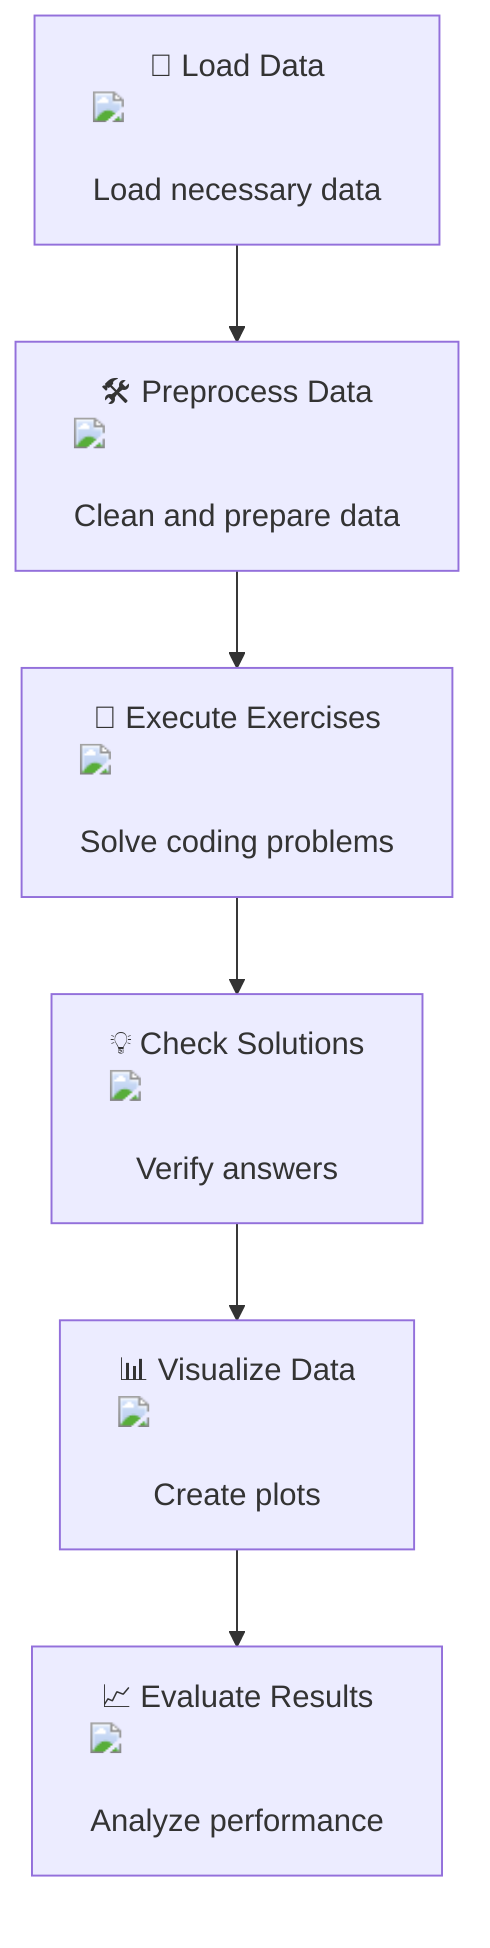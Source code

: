 flowchart TD
    A["📁 Load Data <img src='file.svg' /> <br/> Load necessary data"]
    B["🛠️ Preprocess Data <img src='table.svg' /> <br/> Clean and prepare data"]
    C["🧮 Execute Exercises <img src='brain.svg' /> <br/> Solve coding problems"]
    D["💡 Check Solutions <img src='brain.svg' /> <br/> Verify answers"]
    E["📊 Visualize Data <img src='scatter_plot_template.svg' /> <br/> Create plots"]
    F["📈 Evaluate Results <img src='barplot_template.svg' /> <br/> Analyze performance"]

    A --> B
    B --> C
    C --> D
    D --> E
    E --> F